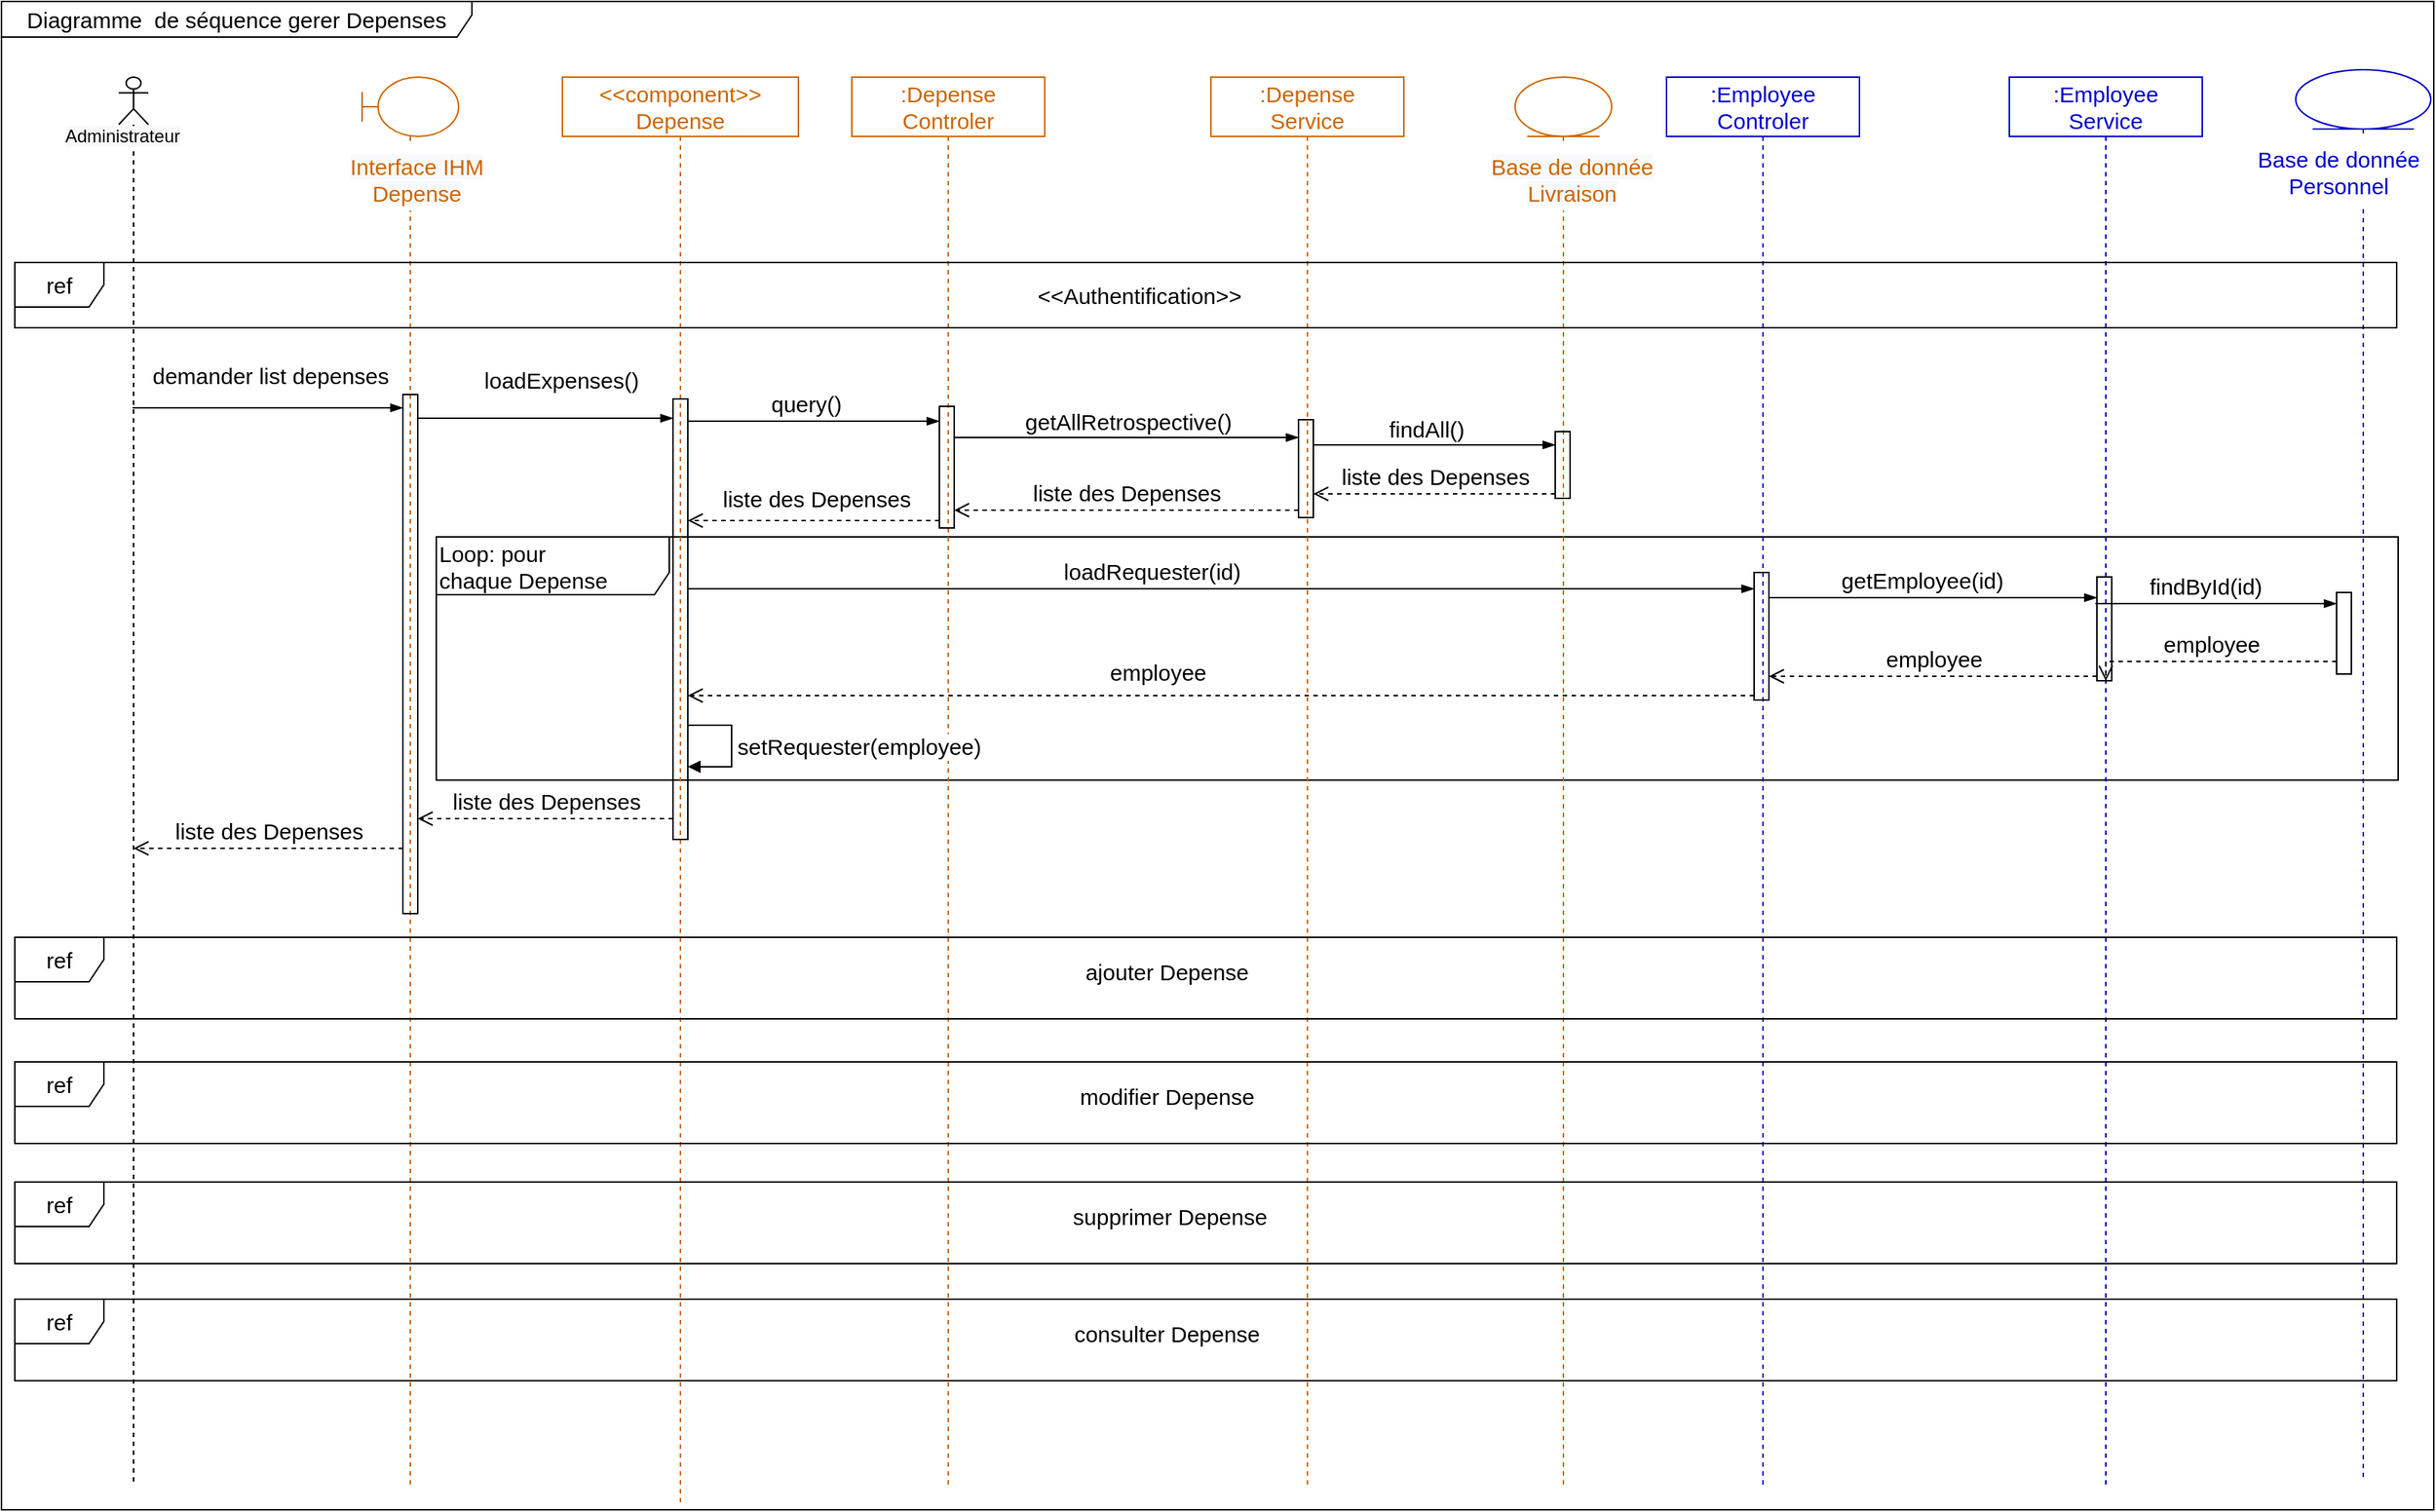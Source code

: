 <mxfile version="20.2.5" type="github">
  <diagram id="0Ih6kgNvfjJApKp02RVI" name="Page-1">
    <mxGraphModel dx="2180" dy="1203" grid="0" gridSize="10" guides="1" tooltips="1" connect="1" arrows="1" fold="1" page="1" pageScale="1" pageWidth="827" pageHeight="1169" math="0" shadow="0">
      <root>
        <mxCell id="0" />
        <mxCell id="1" parent="0" />
        <mxCell id="h8GXfj-TgWMUek4Y4tlX-59" value="Diagramme&amp;nbsp; de séquence gerer &lt;span style=&quot;background-color: rgb(255, 255, 255);&quot;&gt;Depenses&lt;/span&gt;" style="shape=umlFrame;whiteSpace=wrap;html=1;rounded=0;shadow=0;glass=0;sketch=0;fontSize=15;fillColor=none;width=317;height=24;" vertex="1" parent="1">
          <mxGeometry x="31" y="14" width="1639" height="1017" as="geometry" />
        </mxCell>
        <mxCell id="h8GXfj-TgWMUek4Y4tlX-1" value="Loop: pour &lt;br&gt;chaque&amp;nbsp;&lt;span style=&quot;background-color: initial; text-align: center;&quot;&gt;Depense&lt;/span&gt;" style="shape=umlFrame;whiteSpace=wrap;html=1;rounded=0;shadow=0;glass=0;sketch=0;fontSize=15;fillColor=none;width=157;height=39;align=left;" vertex="1" parent="1">
          <mxGeometry x="324" y="375" width="1322" height="164" as="geometry" />
        </mxCell>
        <mxCell id="h8GXfj-TgWMUek4Y4tlX-2" value=":Depense&lt;br&gt;Controler" style="shape=umlLifeline;perimeter=lifelinePerimeter;whiteSpace=wrap;html=1;container=1;collapsible=0;recursiveResize=0;outlineConnect=0;rounded=0;shadow=0;glass=0;sketch=0;fillColor=none;fontSize=15;fontColor=#CC6600;strokeColor=#CC6600;" vertex="1" parent="1">
          <mxGeometry x="604" y="65" width="130" height="950" as="geometry" />
        </mxCell>
        <mxCell id="h8GXfj-TgWMUek4Y4tlX-3" value="" style="html=1;points=[];perimeter=orthogonalPerimeter;rounded=0;shadow=0;glass=0;sketch=0;fontSize=15;fillColor=none;" vertex="1" parent="h8GXfj-TgWMUek4Y4tlX-2">
          <mxGeometry x="59" y="222" width="10" height="82" as="geometry" />
        </mxCell>
        <mxCell id="h8GXfj-TgWMUek4Y4tlX-4" value="" style="shape=umlLifeline;participant=umlActor;perimeter=lifelinePerimeter;whiteSpace=wrap;html=1;container=1;collapsible=0;recursiveResize=0;verticalAlign=top;spacingTop=36;outlineConnect=0;fillColor=none;size=32;sketch=0;shadow=0;rounded=0;glass=0;" vertex="1" parent="1">
          <mxGeometry x="110" y="65" width="20" height="950" as="geometry" />
        </mxCell>
        <mxCell id="h8GXfj-TgWMUek4Y4tlX-5" value="&lt;span style=&quot;color: rgb(0, 0, 0); font-family: Helvetica; font-size: 12px; font-style: normal; font-variant-ligatures: normal; font-variant-caps: normal; font-weight: 400; letter-spacing: normal; orphans: 2; text-align: center; text-indent: 0px; text-transform: none; widows: 2; word-spacing: 0px; -webkit-text-stroke-width: 0px; background-color: rgb(248, 249, 250); text-decoration-thickness: initial; text-decoration-style: initial; text-decoration-color: initial; float: none; display: inline !important;&quot;&gt;Administrateur&lt;/span&gt;" style="text;whiteSpace=wrap;html=1;" vertex="1" parent="1">
          <mxGeometry x="72" y="91" width="105" height="36" as="geometry" />
        </mxCell>
        <mxCell id="h8GXfj-TgWMUek4Y4tlX-6" value=":Depense&lt;br&gt;Service" style="shape=umlLifeline;perimeter=lifelinePerimeter;whiteSpace=wrap;html=1;container=1;collapsible=0;recursiveResize=0;outlineConnect=0;rounded=0;shadow=0;glass=0;sketch=0;fillColor=none;fontSize=15;fontColor=#CC6600;strokeColor=#CC6600;" vertex="1" parent="1">
          <mxGeometry x="846" y="65" width="130" height="950" as="geometry" />
        </mxCell>
        <mxCell id="h8GXfj-TgWMUek4Y4tlX-7" value="" style="html=1;points=[];perimeter=orthogonalPerimeter;rounded=0;shadow=0;glass=0;sketch=0;fontSize=15;fillColor=none;" vertex="1" parent="h8GXfj-TgWMUek4Y4tlX-6">
          <mxGeometry x="59" y="231" width="10" height="66" as="geometry" />
        </mxCell>
        <mxCell id="h8GXfj-TgWMUek4Y4tlX-8" value="" style="shape=umlLifeline;participant=umlEntity;perimeter=lifelinePerimeter;whiteSpace=wrap;html=1;container=1;collapsible=0;recursiveResize=0;verticalAlign=top;spacingTop=36;outlineConnect=0;rounded=0;shadow=0;glass=0;sketch=0;fontSize=15;fillColor=none;fontColor=#CC6600;strokeColor=#CC6600;" vertex="1" parent="1">
          <mxGeometry x="1051" y="65" width="65" height="950" as="geometry" />
        </mxCell>
        <mxCell id="h8GXfj-TgWMUek4Y4tlX-9" value="" style="html=1;points=[];perimeter=orthogonalPerimeter;rounded=0;shadow=0;glass=0;sketch=0;fontSize=15;fillColor=none;" vertex="1" parent="h8GXfj-TgWMUek4Y4tlX-8">
          <mxGeometry x="27" y="239" width="10" height="45" as="geometry" />
        </mxCell>
        <mxCell id="h8GXfj-TgWMUek4Y4tlX-10" value="&lt;span style=&quot;font-family: Helvetica; font-size: 15px; font-style: normal; font-variant-ligatures: normal; font-variant-caps: normal; font-weight: 400; letter-spacing: normal; orphans: 2; text-indent: 0px; text-transform: none; widows: 2; word-spacing: 0px; -webkit-text-stroke-width: 0px; background-color: rgb(248, 249, 250); text-decoration-thickness: initial; text-decoration-style: initial; text-decoration-color: initial; float: none; display: inline !important;&quot;&gt;Base de donnée&lt;br&gt;Livraison&lt;br&gt;&lt;/span&gt;" style="text;whiteSpace=wrap;html=1;fontSize=15;align=center;fillColor=default;fontColor=#CC6600;" vertex="1" parent="h8GXfj-TgWMUek4Y4tlX-8">
          <mxGeometry x="-21" y="45" width="119" height="45" as="geometry" />
        </mxCell>
        <mxCell id="h8GXfj-TgWMUek4Y4tlX-11" value="" style="shape=umlLifeline;participant=umlBoundary;perimeter=lifelinePerimeter;whiteSpace=wrap;html=1;container=1;collapsible=0;recursiveResize=0;verticalAlign=top;spacingTop=36;outlineConnect=0;rounded=0;shadow=0;glass=0;sketch=0;fontSize=15;fillColor=none;fontColor=#CC6600;strokeColor=#CC6600;" vertex="1" parent="1">
          <mxGeometry x="274" y="65" width="65" height="950" as="geometry" />
        </mxCell>
        <mxCell id="h8GXfj-TgWMUek4Y4tlX-12" value="&lt;span style=&quot;font-family: Helvetica; font-size: 15px; font-style: normal; font-variant-ligatures: normal; font-variant-caps: normal; font-weight: 400; letter-spacing: normal; orphans: 2; text-indent: 0px; text-transform: none; widows: 2; word-spacing: 0px; -webkit-text-stroke-width: 0px; background-color: rgb(248, 249, 250); text-decoration-thickness: initial; text-decoration-style: initial; text-decoration-color: initial; float: none; display: inline !important;&quot;&gt;Interface IHM&lt;/span&gt;&lt;br style=&quot;font-family: Helvetica; font-size: 15px; font-style: normal; font-variant-ligatures: normal; font-variant-caps: normal; font-weight: 400; letter-spacing: normal; orphans: 2; text-indent: 0px; text-transform: none; widows: 2; word-spacing: 0px; -webkit-text-stroke-width: 0px; background-color: rgb(248, 249, 250); text-decoration-thickness: initial; text-decoration-style: initial; text-decoration-color: initial;&quot;&gt;&lt;span style=&quot;font-family: Helvetica; font-size: 15px; font-style: normal; font-variant-ligatures: normal; font-variant-caps: normal; font-weight: 400; letter-spacing: normal; orphans: 2; text-indent: 0px; text-transform: none; widows: 2; word-spacing: 0px; -webkit-text-stroke-width: 0px; background-color: rgb(248, 249, 250); text-decoration-thickness: initial; text-decoration-style: initial; text-decoration-color: initial; float: none; display: inline !important;&quot;&gt;Depense&lt;/span&gt;" style="text;whiteSpace=wrap;html=1;fontSize=15;align=center;fillColor=default;fontColor=#CC6600;" vertex="1" parent="h8GXfj-TgWMUek4Y4tlX-11">
          <mxGeometry x="-24" y="45" width="122" height="45" as="geometry" />
        </mxCell>
        <mxCell id="h8GXfj-TgWMUek4Y4tlX-13" value="" style="html=1;points=[];perimeter=orthogonalPerimeter;rounded=0;shadow=0;glass=0;sketch=0;fontSize=15;fillColor=none;" vertex="1" parent="h8GXfj-TgWMUek4Y4tlX-11">
          <mxGeometry x="27.5" y="214" width="10" height="350" as="geometry" />
        </mxCell>
        <mxCell id="h8GXfj-TgWMUek4Y4tlX-14" value=":Employee&lt;br&gt;Controler" style="shape=umlLifeline;perimeter=lifelinePerimeter;whiteSpace=wrap;html=1;container=1;collapsible=0;recursiveResize=0;outlineConnect=0;rounded=0;shadow=0;glass=0;sketch=0;fillColor=none;fontSize=15;strokeColor=#0000CC;fontColor=#0000CC;" vertex="1" parent="1">
          <mxGeometry x="1153" y="65" width="130" height="950" as="geometry" />
        </mxCell>
        <mxCell id="h8GXfj-TgWMUek4Y4tlX-15" value="" style="html=1;points=[];perimeter=orthogonalPerimeter;rounded=0;shadow=0;glass=0;sketch=0;fontSize=15;fillColor=none;" vertex="1" parent="h8GXfj-TgWMUek4Y4tlX-14">
          <mxGeometry x="59" y="334" width="10" height="86" as="geometry" />
        </mxCell>
        <mxCell id="h8GXfj-TgWMUek4Y4tlX-16" value="" style="shape=umlLifeline;participant=umlEntity;perimeter=lifelinePerimeter;whiteSpace=wrap;html=1;container=1;collapsible=0;recursiveResize=0;verticalAlign=top;spacingTop=36;outlineConnect=0;rounded=0;shadow=0;glass=0;sketch=0;fontSize=15;fillColor=none;strokeColor=#0000CC;" vertex="1" parent="1">
          <mxGeometry x="1577" y="60" width="91" height="950" as="geometry" />
        </mxCell>
        <mxCell id="h8GXfj-TgWMUek4Y4tlX-17" value="Base de donnée&lt;br&gt;Personnel" style="text;whiteSpace=wrap;html=1;fontSize=15;align=center;fillColor=default;fontColor=#0000CC;" vertex="1" parent="h8GXfj-TgWMUek4Y4tlX-16">
          <mxGeometry x="-30" y="45" width="118" height="48" as="geometry" />
        </mxCell>
        <mxCell id="h8GXfj-TgWMUek4Y4tlX-18" value="" style="html=1;points=[];perimeter=orthogonalPerimeter;rounded=0;shadow=0;glass=0;sketch=0;fontSize=15;fillColor=none;" vertex="1" parent="h8GXfj-TgWMUek4Y4tlX-16">
          <mxGeometry x="27.5" y="352.5" width="10" height="55" as="geometry" />
        </mxCell>
        <mxCell id="h8GXfj-TgWMUek4Y4tlX-19" value=":Employee&lt;br&gt;Service" style="shape=umlLifeline;perimeter=lifelinePerimeter;whiteSpace=wrap;html=1;container=1;collapsible=0;recursiveResize=0;outlineConnect=0;rounded=0;shadow=0;glass=0;sketch=0;fillColor=none;fontSize=15;strokeColor=#0000CC;fontColor=#0000CC;" vertex="1" parent="1">
          <mxGeometry x="1384" y="65" width="130" height="950" as="geometry" />
        </mxCell>
        <mxCell id="h8GXfj-TgWMUek4Y4tlX-20" value="" style="html=1;points=[];perimeter=orthogonalPerimeter;rounded=0;shadow=0;glass=0;sketch=0;fontSize=15;fillColor=none;" vertex="1" parent="h8GXfj-TgWMUek4Y4tlX-19">
          <mxGeometry x="59" y="337" width="10" height="70" as="geometry" />
        </mxCell>
        <mxCell id="h8GXfj-TgWMUek4Y4tlX-21" value="" style="edgeStyle=elbowEdgeStyle;fontSize=12;html=1;endArrow=blockThin;endFill=1;rounded=0;" edge="1" parent="1" target="h8GXfj-TgWMUek4Y4tlX-13">
          <mxGeometry width="160" relative="1" as="geometry">
            <mxPoint x="119.324" y="288" as="sourcePoint" />
            <mxPoint x="258.5" y="288" as="targetPoint" />
            <Array as="points">
              <mxPoint x="190" y="288" />
              <mxPoint x="171" y="261" />
            </Array>
          </mxGeometry>
        </mxCell>
        <mxCell id="h8GXfj-TgWMUek4Y4tlX-22" value="demander list depenses" style="edgeLabel;html=1;align=center;verticalAlign=middle;resizable=0;points=[];fontSize=15;" vertex="1" connectable="0" parent="h8GXfj-TgWMUek4Y4tlX-21">
          <mxGeometry x="-0.395" relative="1" as="geometry">
            <mxPoint x="37" y="-22" as="offset" />
          </mxGeometry>
        </mxCell>
        <mxCell id="h8GXfj-TgWMUek4Y4tlX-23" value="" style="edgeStyle=elbowEdgeStyle;fontSize=12;html=1;endArrow=blockThin;endFill=1;rounded=0;" edge="1" parent="1" source="h8GXfj-TgWMUek4Y4tlX-43" target="h8GXfj-TgWMUek4Y4tlX-3">
          <mxGeometry width="160" relative="1" as="geometry">
            <mxPoint x="532" y="237" as="sourcePoint" />
            <mxPoint x="637" y="443" as="targetPoint" />
            <Array as="points">
              <mxPoint x="561" y="297" />
              <mxPoint x="444" y="291" />
              <mxPoint x="426" y="304" />
            </Array>
          </mxGeometry>
        </mxCell>
        <mxCell id="h8GXfj-TgWMUek4Y4tlX-24" value="query()" style="edgeLabel;html=1;align=center;verticalAlign=middle;resizable=0;points=[];fontSize=15;" vertex="1" connectable="0" parent="h8GXfj-TgWMUek4Y4tlX-23">
          <mxGeometry x="-0.219" y="3" relative="1" as="geometry">
            <mxPoint x="13" y="-9" as="offset" />
          </mxGeometry>
        </mxCell>
        <mxCell id="h8GXfj-TgWMUek4Y4tlX-25" value="" style="edgeStyle=elbowEdgeStyle;fontSize=12;html=1;endArrow=blockThin;endFill=1;rounded=0;" edge="1" parent="1" source="h8GXfj-TgWMUek4Y4tlX-3" target="h8GXfj-TgWMUek4Y4tlX-7">
          <mxGeometry width="160" relative="1" as="geometry">
            <mxPoint x="394" y="355" as="sourcePoint" />
            <mxPoint x="554" y="355" as="targetPoint" />
            <Array as="points">
              <mxPoint x="753" y="308" />
              <mxPoint x="602" y="293" />
              <mxPoint x="527" y="322" />
            </Array>
          </mxGeometry>
        </mxCell>
        <mxCell id="h8GXfj-TgWMUek4Y4tlX-26" value="getAllRetrospective()" style="edgeLabel;html=1;align=center;verticalAlign=middle;resizable=0;points=[];fontSize=15;" vertex="1" connectable="0" parent="h8GXfj-TgWMUek4Y4tlX-25">
          <mxGeometry x="0.124" relative="1" as="geometry">
            <mxPoint x="-14" y="-11" as="offset" />
          </mxGeometry>
        </mxCell>
        <mxCell id="h8GXfj-TgWMUek4Y4tlX-27" value="" style="edgeStyle=elbowEdgeStyle;fontSize=12;html=1;endArrow=blockThin;endFill=1;rounded=0;" edge="1" parent="1" source="h8GXfj-TgWMUek4Y4tlX-7" target="h8GXfj-TgWMUek4Y4tlX-9">
          <mxGeometry width="160" relative="1" as="geometry">
            <mxPoint x="474" y="355" as="sourcePoint" />
            <mxPoint x="634" y="355" as="targetPoint" />
            <Array as="points">
              <mxPoint x="927" y="313" />
              <mxPoint x="766" y="318" />
            </Array>
          </mxGeometry>
        </mxCell>
        <mxCell id="h8GXfj-TgWMUek4Y4tlX-28" value="findAll()" style="edgeLabel;html=1;align=center;verticalAlign=middle;resizable=0;points=[];fontSize=15;" vertex="1" connectable="0" parent="h8GXfj-TgWMUek4Y4tlX-27">
          <mxGeometry x="-0.356" y="2" relative="1" as="geometry">
            <mxPoint x="23" y="-9" as="offset" />
          </mxGeometry>
        </mxCell>
        <mxCell id="h8GXfj-TgWMUek4Y4tlX-29" value="liste des Depenses" style="html=1;verticalAlign=bottom;endArrow=open;dashed=1;endSize=8;rounded=0;fontSize=15;" edge="1" parent="1" source="h8GXfj-TgWMUek4Y4tlX-9" target="h8GXfj-TgWMUek4Y4tlX-7">
          <mxGeometry relative="1" as="geometry">
            <mxPoint x="806" y="342" as="sourcePoint" />
            <mxPoint x="668" y="342" as="targetPoint" />
            <Array as="points">
              <mxPoint x="948" y="346" />
            </Array>
          </mxGeometry>
        </mxCell>
        <mxCell id="h8GXfj-TgWMUek4Y4tlX-30" value="liste des Depenses" style="html=1;verticalAlign=bottom;endArrow=open;dashed=1;endSize=8;rounded=0;fontSize=15;" edge="1" parent="1" source="h8GXfj-TgWMUek4Y4tlX-7" target="h8GXfj-TgWMUek4Y4tlX-3">
          <mxGeometry relative="1" as="geometry">
            <mxPoint x="658" y="347" as="sourcePoint" />
            <mxPoint x="477" y="347" as="targetPoint" />
            <Array as="points">
              <mxPoint x="758" y="357" />
            </Array>
          </mxGeometry>
        </mxCell>
        <mxCell id="h8GXfj-TgWMUek4Y4tlX-31" value="liste des Depenses" style="html=1;verticalAlign=bottom;endArrow=open;dashed=1;endSize=8;rounded=0;fontSize=15;" edge="1" parent="1" source="h8GXfj-TgWMUek4Y4tlX-3" target="h8GXfj-TgWMUek4Y4tlX-43">
          <mxGeometry x="-0.019" y="-3" relative="1" as="geometry">
            <mxPoint x="479" y="359" as="sourcePoint" />
            <mxPoint x="298" y="359" as="targetPoint" />
            <Array as="points">
              <mxPoint x="512" y="364" />
            </Array>
            <mxPoint as="offset" />
          </mxGeometry>
        </mxCell>
        <mxCell id="h8GXfj-TgWMUek4Y4tlX-32" value="" style="edgeStyle=elbowEdgeStyle;fontSize=12;html=1;endArrow=blockThin;endFill=1;rounded=0;" edge="1" parent="1" source="h8GXfj-TgWMUek4Y4tlX-43" target="h8GXfj-TgWMUek4Y4tlX-15">
          <mxGeometry width="160" relative="1" as="geometry">
            <mxPoint x="312" y="410" as="sourcePoint" />
            <mxPoint x="985.5" y="410" as="targetPoint" />
            <Array as="points">
              <mxPoint x="873" y="410" />
            </Array>
          </mxGeometry>
        </mxCell>
        <mxCell id="h8GXfj-TgWMUek4Y4tlX-33" value="loadRequester(id)" style="edgeLabel;html=1;align=center;verticalAlign=middle;resizable=0;points=[];fontSize=15;" vertex="1" connectable="0" parent="h8GXfj-TgWMUek4Y4tlX-32">
          <mxGeometry x="-0.256" y="-3" relative="1" as="geometry">
            <mxPoint x="45" y="-15" as="offset" />
          </mxGeometry>
        </mxCell>
        <mxCell id="h8GXfj-TgWMUek4Y4tlX-34" value="" style="fontSize=12;html=1;endArrow=blockThin;endFill=1;rounded=0;" edge="1" parent="1" source="h8GXfj-TgWMUek4Y4tlX-15" target="h8GXfj-TgWMUek4Y4tlX-20">
          <mxGeometry width="160" relative="1" as="geometry">
            <mxPoint x="917" y="389" as="sourcePoint" />
            <mxPoint x="1077" y="389" as="targetPoint" />
            <Array as="points">
              <mxPoint x="1263" y="416" />
            </Array>
          </mxGeometry>
        </mxCell>
        <mxCell id="h8GXfj-TgWMUek4Y4tlX-35" value="getEmployee(id)" style="edgeLabel;html=1;align=center;verticalAlign=middle;resizable=0;points=[];fontSize=15;" vertex="1" connectable="0" parent="h8GXfj-TgWMUek4Y4tlX-34">
          <mxGeometry x="-0.254" y="1" relative="1" as="geometry">
            <mxPoint x="20" y="-11" as="offset" />
          </mxGeometry>
        </mxCell>
        <mxCell id="h8GXfj-TgWMUek4Y4tlX-36" value="" style="edgeStyle=elbowEdgeStyle;fontSize=12;html=1;endArrow=blockThin;endFill=1;rounded=0;" edge="1" parent="1" source="h8GXfj-TgWMUek4Y4tlX-20" target="h8GXfj-TgWMUek4Y4tlX-18">
          <mxGeometry width="160" relative="1" as="geometry">
            <mxPoint x="1065" y="396" as="sourcePoint" />
            <mxPoint x="1225" y="396" as="targetPoint" />
            <Array as="points">
              <mxPoint x="1442" y="420" />
              <mxPoint x="1334" y="409" />
            </Array>
          </mxGeometry>
        </mxCell>
        <mxCell id="h8GXfj-TgWMUek4Y4tlX-37" value="findById(id)" style="edgeLabel;html=1;align=center;verticalAlign=middle;resizable=0;points=[];fontSize=15;" vertex="1" connectable="0" parent="h8GXfj-TgWMUek4Y4tlX-36">
          <mxGeometry x="-0.269" y="1" relative="1" as="geometry">
            <mxPoint x="15" y="-11" as="offset" />
          </mxGeometry>
        </mxCell>
        <mxCell id="h8GXfj-TgWMUek4Y4tlX-38" value="employee" style="html=1;verticalAlign=bottom;endArrow=open;dashed=1;endSize=8;rounded=0;fontSize=15;" edge="1" parent="1" source="h8GXfj-TgWMUek4Y4tlX-18" target="h8GXfj-TgWMUek4Y4tlX-20">
          <mxGeometry relative="1" as="geometry">
            <mxPoint x="1511" y="460" as="sourcePoint" />
            <mxPoint x="1221" y="462" as="targetPoint" />
            <Array as="points">
              <mxPoint x="1449" y="459" />
            </Array>
          </mxGeometry>
        </mxCell>
        <mxCell id="h8GXfj-TgWMUek4Y4tlX-39" value="employee" style="html=1;verticalAlign=bottom;endArrow=open;dashed=1;endSize=8;rounded=0;fontSize=15;" edge="1" parent="1" source="h8GXfj-TgWMUek4Y4tlX-20" target="h8GXfj-TgWMUek4Y4tlX-15">
          <mxGeometry relative="1" as="geometry">
            <mxPoint x="1158" y="471" as="sourcePoint" />
            <mxPoint x="991" y="471" as="targetPoint" />
            <Array as="points">
              <mxPoint x="1237" y="469" />
            </Array>
          </mxGeometry>
        </mxCell>
        <mxCell id="h8GXfj-TgWMUek4Y4tlX-40" value="employee" style="html=1;verticalAlign=bottom;endArrow=open;dashed=1;endSize=8;rounded=0;fontSize=15;startArrow=none;" edge="1" parent="1" source="h8GXfj-TgWMUek4Y4tlX-15" target="h8GXfj-TgWMUek4Y4tlX-43">
          <mxGeometry x="0.121" y="-4" relative="1" as="geometry">
            <mxPoint x="981" y="481.0" as="sourcePoint" />
            <mxPoint x="312" y="396.509" as="targetPoint" />
            <Array as="points">
              <mxPoint x="964" y="482" />
            </Array>
            <mxPoint as="offset" />
          </mxGeometry>
        </mxCell>
        <mxCell id="h8GXfj-TgWMUek4Y4tlX-41" value="liste des Depenses" style="html=1;verticalAlign=bottom;endArrow=open;dashed=1;endSize=8;rounded=0;fontSize=15;" edge="1" parent="1" source="h8GXfj-TgWMUek4Y4tlX-13" target="h8GXfj-TgWMUek4Y4tlX-4">
          <mxGeometry relative="1" as="geometry">
            <mxPoint x="258.5" y="577" as="sourcePoint" />
            <mxPoint x="119.324" y="577" as="targetPoint" />
            <Array as="points">
              <mxPoint x="219" y="585" />
            </Array>
          </mxGeometry>
        </mxCell>
        <mxCell id="h8GXfj-TgWMUek4Y4tlX-42" value="&amp;lt;&amp;lt;component&amp;gt;&amp;gt;&lt;br&gt;Depense" style="shape=umlLifeline;perimeter=lifelinePerimeter;whiteSpace=wrap;html=1;container=1;collapsible=0;recursiveResize=0;outlineConnect=0;rounded=0;shadow=0;glass=0;sketch=0;fillColor=none;fontSize=15;fontColor=#CC6600;strokeColor=#CC6600;" vertex="1" parent="1">
          <mxGeometry x="409" y="65" width="159" height="961" as="geometry" />
        </mxCell>
        <mxCell id="h8GXfj-TgWMUek4Y4tlX-43" value="" style="html=1;points=[];perimeter=orthogonalPerimeter;fontSize=15;fillColor=none;rounded=0;shadow=0;glass=0;sketch=0;" vertex="1" parent="h8GXfj-TgWMUek4Y4tlX-42">
          <mxGeometry x="74.5" y="217" width="10" height="297" as="geometry" />
        </mxCell>
        <mxCell id="h8GXfj-TgWMUek4Y4tlX-44" value="set&lt;span style=&quot;text-align: center;&quot;&gt;Requester&lt;/span&gt;(employee)" style="edgeStyle=orthogonalEdgeStyle;html=1;align=left;spacingLeft=2;endArrow=block;rounded=0;fontSize=15;" edge="1" parent="h8GXfj-TgWMUek4Y4tlX-42" source="h8GXfj-TgWMUek4Y4tlX-43" target="h8GXfj-TgWMUek4Y4tlX-43">
          <mxGeometry relative="1" as="geometry">
            <mxPoint x="-59" y="421" as="sourcePoint" />
            <Array as="points">
              <mxPoint x="114" y="437" />
              <mxPoint x="114" y="465" />
            </Array>
            <mxPoint x="-46" y="452" as="targetPoint" />
          </mxGeometry>
        </mxCell>
        <mxCell id="h8GXfj-TgWMUek4Y4tlX-45" value="" style="fontSize=12;html=1;endArrow=blockThin;endFill=1;rounded=0;" edge="1" parent="1" source="h8GXfj-TgWMUek4Y4tlX-13" target="h8GXfj-TgWMUek4Y4tlX-43">
          <mxGeometry width="160" relative="1" as="geometry">
            <mxPoint x="268.5" y="289" as="sourcePoint" />
            <mxPoint x="599" y="417" as="targetPoint" />
            <Array as="points">
              <mxPoint x="381" y="295" />
            </Array>
          </mxGeometry>
        </mxCell>
        <mxCell id="h8GXfj-TgWMUek4Y4tlX-46" value="loadExpenses()" style="edgeLabel;html=1;align=center;verticalAlign=middle;resizable=0;points=[];fontSize=15;" vertex="1" connectable="0" parent="h8GXfj-TgWMUek4Y4tlX-45">
          <mxGeometry x="-0.006" y="-3" relative="1" as="geometry">
            <mxPoint x="11" y="-29" as="offset" />
          </mxGeometry>
        </mxCell>
        <mxCell id="h8GXfj-TgWMUek4Y4tlX-47" value="" style="html=1;verticalAlign=bottom;endArrow=open;dashed=1;endSize=8;rounded=0;" edge="1" parent="1" source="h8GXfj-TgWMUek4Y4tlX-43" target="h8GXfj-TgWMUek4Y4tlX-13">
          <mxGeometry relative="1" as="geometry">
            <mxPoint x="518" y="479" as="sourcePoint" />
            <mxPoint x="268.5" y="565.0" as="targetPoint" />
            <Array as="points">
              <mxPoint x="373" y="565" />
            </Array>
          </mxGeometry>
        </mxCell>
        <mxCell id="h8GXfj-TgWMUek4Y4tlX-48" value="&lt;span style=&quot;font-size: 15px;&quot;&gt;liste des Depenses&lt;/span&gt;" style="edgeLabel;html=1;align=center;verticalAlign=middle;resizable=0;points=[];" vertex="1" connectable="0" parent="h8GXfj-TgWMUek4Y4tlX-47">
          <mxGeometry x="-0.223" y="3" relative="1" as="geometry">
            <mxPoint x="-19" y="-15" as="offset" />
          </mxGeometry>
        </mxCell>
        <mxCell id="h8GXfj-TgWMUek4Y4tlX-49" value="ref" style="shape=umlFrame;whiteSpace=wrap;html=1;labelBackgroundColor=none;fontSize=15;" vertex="1" parent="1">
          <mxGeometry x="40" y="190" width="1605" height="44" as="geometry" />
        </mxCell>
        <mxCell id="h8GXfj-TgWMUek4Y4tlX-50" value="&amp;lt;&amp;lt;Authentification&amp;gt;&amp;gt;" style="text;html=1;strokeColor=none;fillColor=none;align=center;verticalAlign=middle;whiteSpace=wrap;rounded=0;labelBackgroundColor=none;fontSize=15;fontColor=#000000;" vertex="1" parent="1">
          <mxGeometry x="722" y="197" width="152" height="30" as="geometry" />
        </mxCell>
        <mxCell id="h8GXfj-TgWMUek4Y4tlX-51" value="ref" style="shape=umlFrame;whiteSpace=wrap;html=1;labelBackgroundColor=none;fontSize=15;" vertex="1" parent="1">
          <mxGeometry x="40" y="645" width="1605" height="55" as="geometry" />
        </mxCell>
        <mxCell id="h8GXfj-TgWMUek4Y4tlX-52" value="ajouter Depense" style="text;html=1;strokeColor=none;fillColor=none;align=center;verticalAlign=middle;whiteSpace=wrap;rounded=0;labelBackgroundColor=none;fontSize=15;fontColor=#000000;" vertex="1" parent="1">
          <mxGeometry x="675" y="653" width="283" height="30" as="geometry" />
        </mxCell>
        <mxCell id="h8GXfj-TgWMUek4Y4tlX-53" value="ref" style="shape=umlFrame;whiteSpace=wrap;html=1;labelBackgroundColor=none;fontSize=15;" vertex="1" parent="1">
          <mxGeometry x="40" y="729" width="1605" height="55" as="geometry" />
        </mxCell>
        <mxCell id="h8GXfj-TgWMUek4Y4tlX-54" value="modifier Depense" style="text;html=1;strokeColor=none;fillColor=none;align=center;verticalAlign=middle;whiteSpace=wrap;rounded=0;labelBackgroundColor=none;fontSize=15;fontColor=#000000;" vertex="1" parent="1">
          <mxGeometry x="675" y="737" width="283" height="30" as="geometry" />
        </mxCell>
        <mxCell id="h8GXfj-TgWMUek4Y4tlX-55" value="ref" style="shape=umlFrame;whiteSpace=wrap;html=1;labelBackgroundColor=none;fontSize=15;" vertex="1" parent="1">
          <mxGeometry x="40" y="810" width="1605" height="55" as="geometry" />
        </mxCell>
        <mxCell id="h8GXfj-TgWMUek4Y4tlX-56" value="supprimer Depense" style="text;html=1;strokeColor=none;fillColor=none;align=center;verticalAlign=middle;whiteSpace=wrap;rounded=0;labelBackgroundColor=none;fontSize=15;fontColor=#000000;" vertex="1" parent="1">
          <mxGeometry x="676.5" y="818" width="283" height="30" as="geometry" />
        </mxCell>
        <mxCell id="h8GXfj-TgWMUek4Y4tlX-57" value="ref" style="shape=umlFrame;whiteSpace=wrap;html=1;labelBackgroundColor=none;fontSize=15;" vertex="1" parent="1">
          <mxGeometry x="40" y="889" width="1605" height="55" as="geometry" />
        </mxCell>
        <mxCell id="h8GXfj-TgWMUek4Y4tlX-58" value="consulter Depense" style="text;html=1;strokeColor=none;fillColor=none;align=center;verticalAlign=middle;whiteSpace=wrap;rounded=0;labelBackgroundColor=none;fontSize=15;fontColor=#000000;" vertex="1" parent="1">
          <mxGeometry x="675" y="897" width="283" height="30" as="geometry" />
        </mxCell>
      </root>
    </mxGraphModel>
  </diagram>
</mxfile>
